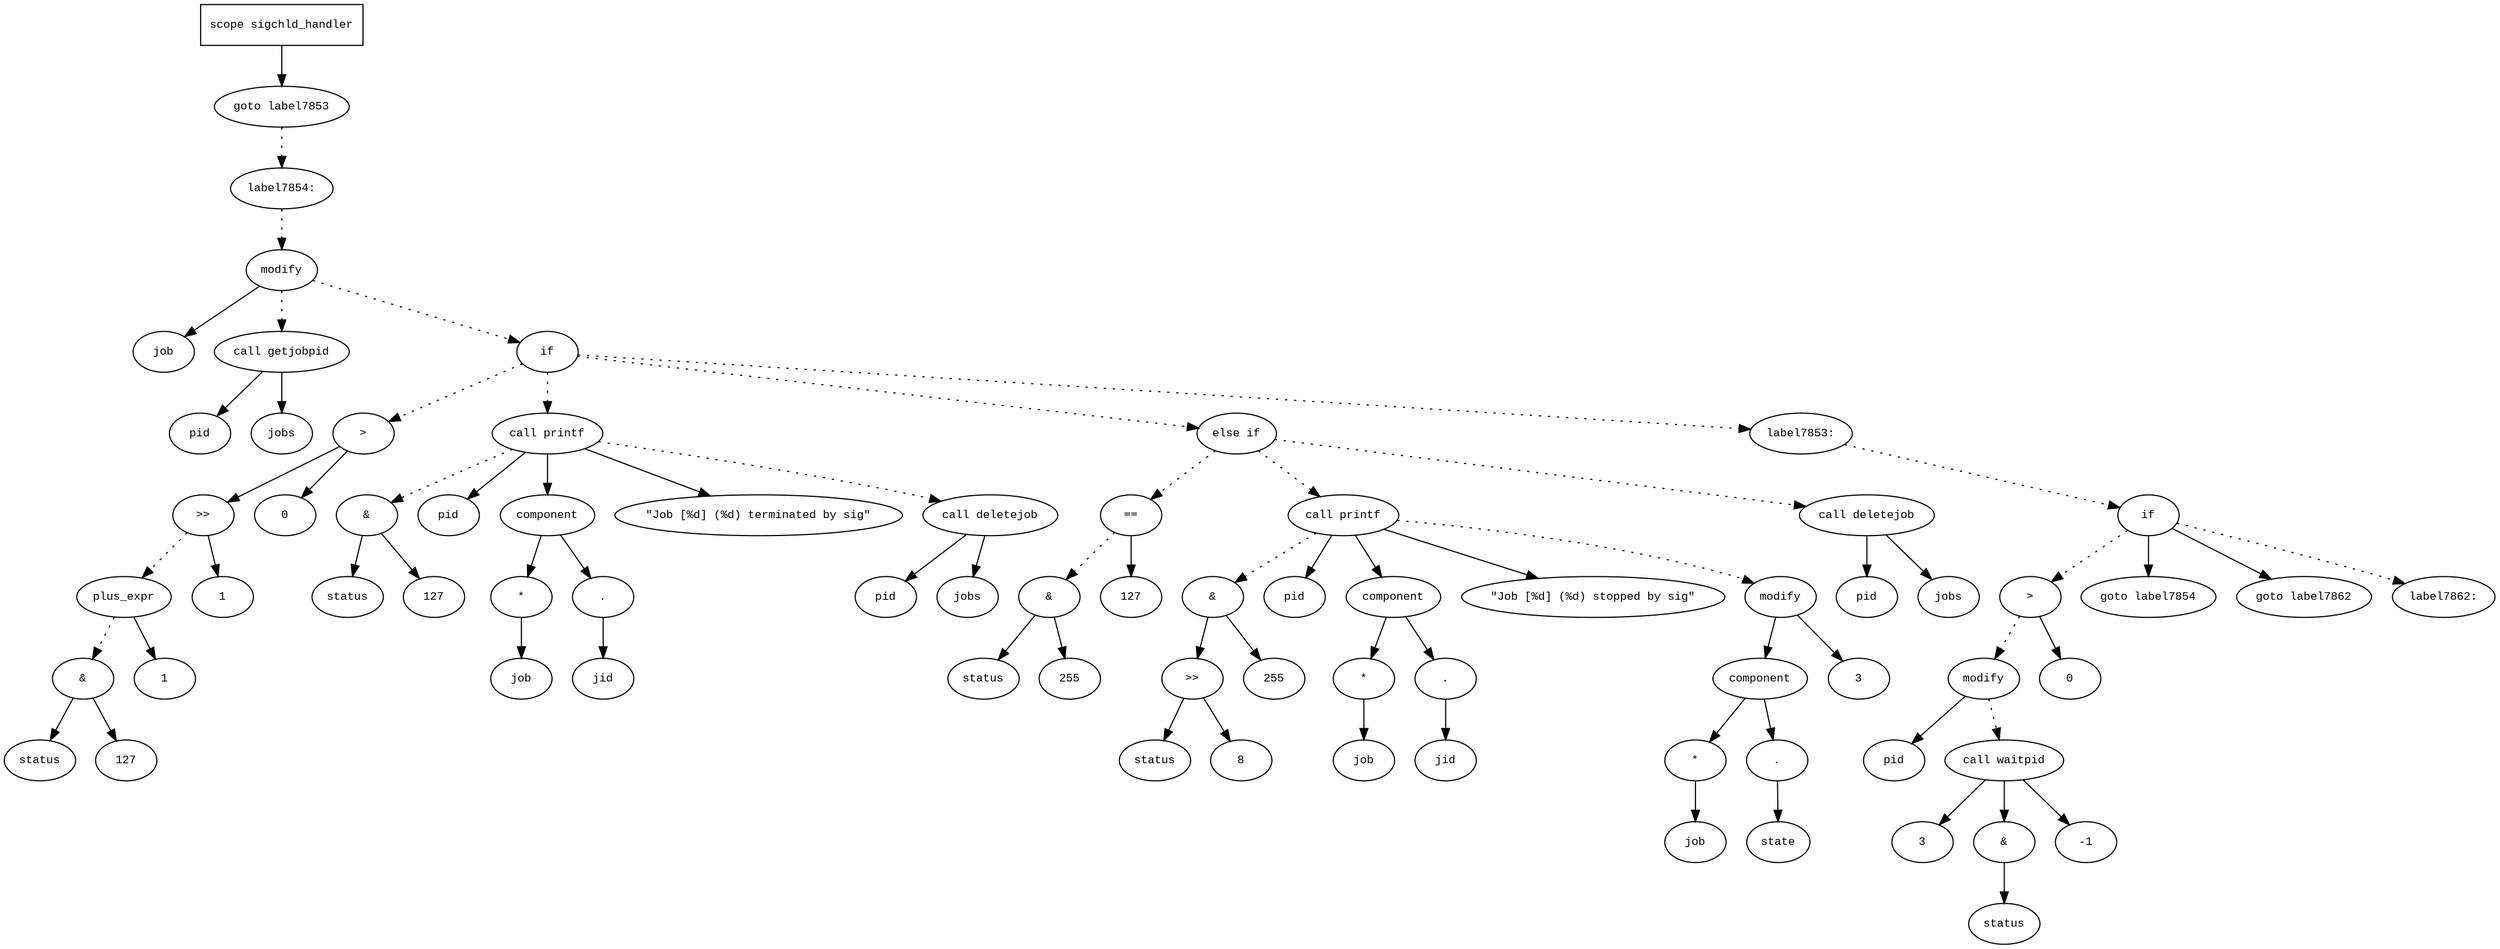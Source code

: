 digraph AST {
  graph [fontname="Times New Roman",fontsize=10];
  node  [fontname="Courier New",fontsize=10];
  edge  [fontname="Times New Roman",fontsize=10];

  node1 [label="scope sigchld_handler",shape=box];
  node2 [label="goto label7853",shape=ellipse];
  node1 -> node2;
  node3 [label="label7854:",shape=ellipse];
  node2 -> node3 [style=dotted];
  node4 [label="modify",shape=ellipse];
  node5 [label="job",shape=ellipse];
  node4 -> node5;
  node6 [label="call getjobpid",shape=ellipse];
  node7 [label="pid",shape=ellipse];
  node6 -> node7;
  node8 [label="jobs",shape=ellipse];
  node6 -> node8;
  node4 -> node6 [style=dotted];
  node3 -> node4 [style=dotted];
  node9 [label="if",shape=ellipse];
  node4 -> node9 [style=dotted];
  node10 [label=">",shape=ellipse];
  node11 [label=">>",shape=ellipse];
  node12 [label="plus_expr",shape=ellipse];
  node13 [label="&",shape=ellipse];
  node14 [label="status",shape=ellipse];
  node13 -> node14;
  node15 [label="127",shape=ellipse];
  node13 -> node15;
  node12 -> node13 [style=dotted];
  node16 [label="1",shape=ellipse];
  node12 -> node16;
  node11 -> node12 [style=dotted];
  node17 [label="1",shape=ellipse];
  node11 -> node17;
  node10 -> node11;
  node18 [label="0",shape=ellipse];
  node10 -> node18;
  node9 -> node10 [style=dotted];
  node19 [label="call printf",shape=ellipse];
  node20 [label="&",shape=ellipse];
  node21 [label="status",shape=ellipse];
  node20 -> node21;
  node22 [label="127",shape=ellipse];
  node20 -> node22;
  node19 -> node20 [style=dotted];
  node23 [label="pid",shape=ellipse];
  node19 -> node23;
  node24 [label="component",shape=ellipse];
  node19 -> node24;
  node25 [label="*",shape=ellipse];
  node26 [label="job",shape=ellipse];
  node25 -> node26;
  node24 -> node25;
  node27 [label=".",shape=ellipse];
  node24 -> node27;
  node28 [label="jid",shape=ellipse];
  node27 -> node28;
  node29 [label="\"Job [%d] (%d) terminated by sig\"",shape=ellipse];
  node19 -> node29;
  node9 -> node19 [style=dotted];
  node30 [label="call deletejob",shape=ellipse];
  node31 [label="pid",shape=ellipse];
  node30 -> node31;
  node32 [label="jobs",shape=ellipse];
  node30 -> node32;
  node19 -> node30 [style=dotted];
  node33 [label="else if",shape=ellipse];
  node9 -> node33 [style=dotted];
  node34 [label="==",shape=ellipse];
  node35 [label="&",shape=ellipse];
  node36 [label="status",shape=ellipse];
  node35 -> node36;
  node37 [label="255",shape=ellipse];
  node35 -> node37;
  node34 -> node35 [style=dotted];
  node38 [label="127",shape=ellipse];
  node34 -> node38;
  node33 -> node34 [style=dotted];
  node39 [label="call printf",shape=ellipse];
  node40 [label="&",shape=ellipse];
  node41 [label=">>",shape=ellipse];
  node42 [label="status",shape=ellipse];
  node41 -> node42;
  node43 [label="8",shape=ellipse];
  node41 -> node43;
  node40 -> node41;
  node44 [label="255",shape=ellipse];
  node40 -> node44;
  node39 -> node40 [style=dotted];
  node45 [label="pid",shape=ellipse];
  node39 -> node45;
  node46 [label="component",shape=ellipse];
  node39 -> node46;
  node47 [label="*",shape=ellipse];
  node48 [label="job",shape=ellipse];
  node47 -> node48;
  node46 -> node47;
  node49 [label=".",shape=ellipse];
  node46 -> node49;
  node50 [label="jid",shape=ellipse];
  node49 -> node50;
  node51 [label="\"Job [%d] (%d) stopped by sig\"",shape=ellipse];
  node39 -> node51;
  node33 -> node39 [style=dotted];
  node52 [label="modify",shape=ellipse];
  node53 [label="component",shape=ellipse];
  node52 -> node53;
  node54 [label="*",shape=ellipse];
  node55 [label="job",shape=ellipse];
  node54 -> node55;
  node53 -> node54;
  node56 [label=".",shape=ellipse];
  node53 -> node56;
  node57 [label="state",shape=ellipse];
  node56 -> node57;
  node58 [label="3",shape=ellipse];
  node52 -> node58;
  node39 -> node52 [style=dotted];
  node59 [label="call deletejob",shape=ellipse];
  node60 [label="pid",shape=ellipse];
  node59 -> node60;
  node61 [label="jobs",shape=ellipse];
  node59 -> node61;
  node33 -> node59 [style=dotted];
  node62 [label="label7853:",shape=ellipse];
  node9 -> node62 [style=dotted];
  node63 [label="if",shape=ellipse];
  node62 -> node63 [style=dotted];
  node64 [label=">",shape=ellipse];
  node65 [label="modify",shape=ellipse];
  node66 [label="pid",shape=ellipse];
  node65 -> node66;
  node67 [label="call waitpid",shape=ellipse];
  node68 [label="3",shape=ellipse];
  node67 -> node68;
  node69 [label="&",shape=ellipse];
  node67 -> node69;
  node70 [label="status",shape=ellipse];
  node69 -> node70;
  node71 [label="-1",shape=ellipse];
  node67 -> node71;
  node65 -> node67 [style=dotted];
  node64 -> node65 [style=dotted];
  node72 [label="0",shape=ellipse];
  node64 -> node72;
  node63 -> node64 [style=dotted];
  node73 [label="goto label7854",shape=ellipse];
  node63 -> node73;
  node74 [label="goto label7862",shape=ellipse];
  node63 -> node74;
  node75 [label="label7862:",shape=ellipse];
  node63 -> node75 [style=dotted];
} 